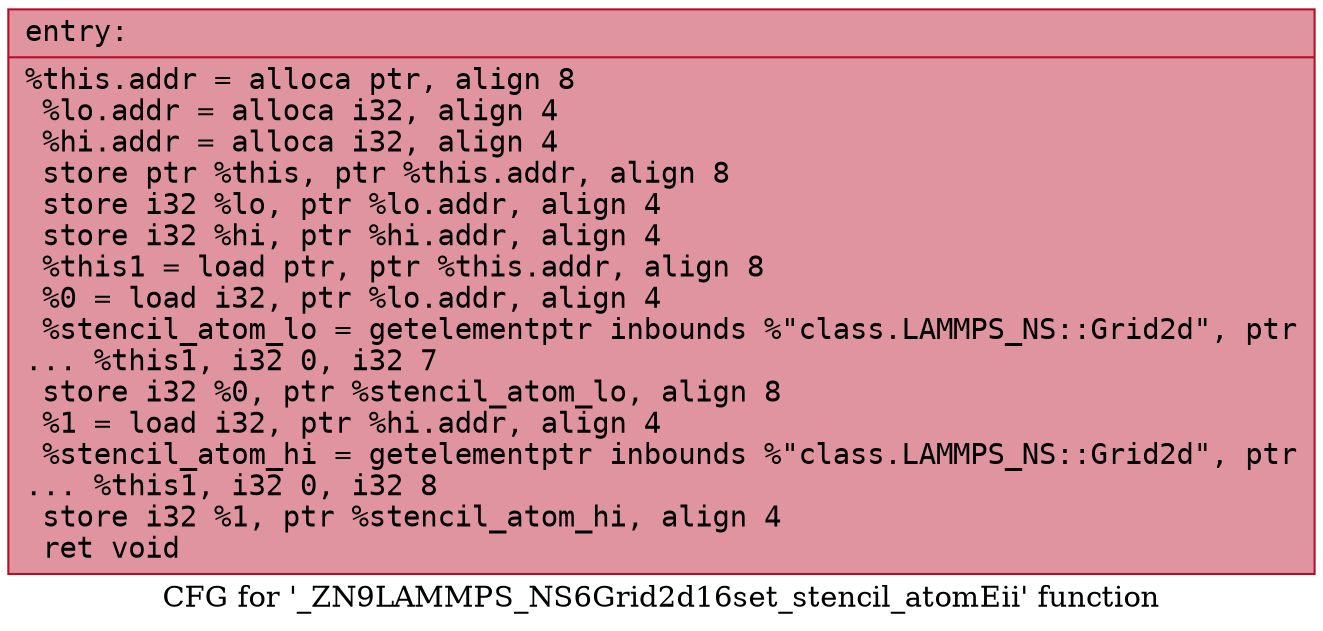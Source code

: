 digraph "CFG for '_ZN9LAMMPS_NS6Grid2d16set_stencil_atomEii' function" {
	label="CFG for '_ZN9LAMMPS_NS6Grid2d16set_stencil_atomEii' function";

	Node0x560f90da9620 [shape=record,color="#b70d28ff", style=filled, fillcolor="#b70d2870" fontname="Courier",label="{entry:\l|  %this.addr = alloca ptr, align 8\l  %lo.addr = alloca i32, align 4\l  %hi.addr = alloca i32, align 4\l  store ptr %this, ptr %this.addr, align 8\l  store i32 %lo, ptr %lo.addr, align 4\l  store i32 %hi, ptr %hi.addr, align 4\l  %this1 = load ptr, ptr %this.addr, align 8\l  %0 = load i32, ptr %lo.addr, align 4\l  %stencil_atom_lo = getelementptr inbounds %\"class.LAMMPS_NS::Grid2d\", ptr\l... %this1, i32 0, i32 7\l  store i32 %0, ptr %stencil_atom_lo, align 8\l  %1 = load i32, ptr %hi.addr, align 4\l  %stencil_atom_hi = getelementptr inbounds %\"class.LAMMPS_NS::Grid2d\", ptr\l... %this1, i32 0, i32 8\l  store i32 %1, ptr %stencil_atom_hi, align 4\l  ret void\l}"];
}

